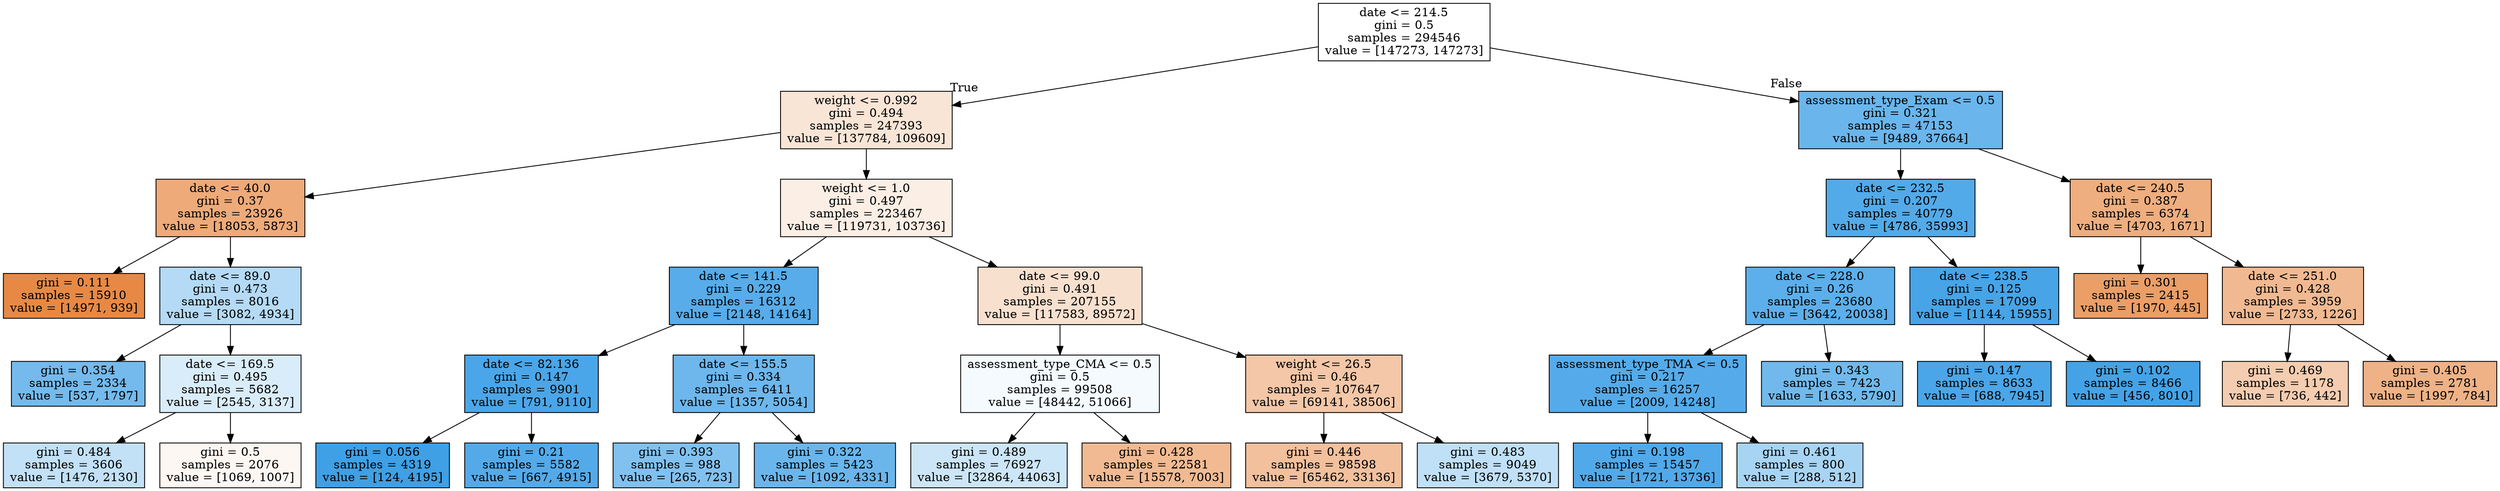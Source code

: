 digraph Tree {
node [shape=box, style="filled", color="black"] ;
0 [label="date <= 214.5\ngini = 0.5\nsamples = 294546\nvalue = [147273, 147273]", fillcolor="#e5813900"] ;
1 [label="weight <= 0.992\ngini = 0.494\nsamples = 247393\nvalue = [137784, 109609]", fillcolor="#e5813934"] ;
0 -> 1 [labeldistance=2.5, labelangle=45, headlabel="True"] ;
2 [label="date <= 40.0\ngini = 0.37\nsamples = 23926\nvalue = [18053, 5873]", fillcolor="#e58139ac"] ;
1 -> 2 ;
3 [label="gini = 0.111\nsamples = 15910\nvalue = [14971, 939]", fillcolor="#e58139ef"] ;
2 -> 3 ;
4 [label="date <= 89.0\ngini = 0.473\nsamples = 8016\nvalue = [3082, 4934]", fillcolor="#399de560"] ;
2 -> 4 ;
5 [label="gini = 0.354\nsamples = 2334\nvalue = [537, 1797]", fillcolor="#399de5b3"] ;
4 -> 5 ;
6 [label="date <= 169.5\ngini = 0.495\nsamples = 5682\nvalue = [2545, 3137]", fillcolor="#399de530"] ;
4 -> 6 ;
7 [label="gini = 0.484\nsamples = 3606\nvalue = [1476, 2130]", fillcolor="#399de54e"] ;
6 -> 7 ;
8 [label="gini = 0.5\nsamples = 2076\nvalue = [1069, 1007]", fillcolor="#e581390f"] ;
6 -> 8 ;
9 [label="weight <= 1.0\ngini = 0.497\nsamples = 223467\nvalue = [119731, 103736]", fillcolor="#e5813922"] ;
1 -> 9 ;
10 [label="date <= 141.5\ngini = 0.229\nsamples = 16312\nvalue = [2148, 14164]", fillcolor="#399de5d8"] ;
9 -> 10 ;
11 [label="date <= 82.136\ngini = 0.147\nsamples = 9901\nvalue = [791, 9110]", fillcolor="#399de5e9"] ;
10 -> 11 ;
12 [label="gini = 0.056\nsamples = 4319\nvalue = [124, 4195]", fillcolor="#399de5f7"] ;
11 -> 12 ;
13 [label="gini = 0.21\nsamples = 5582\nvalue = [667, 4915]", fillcolor="#399de5dc"] ;
11 -> 13 ;
14 [label="date <= 155.5\ngini = 0.334\nsamples = 6411\nvalue = [1357, 5054]", fillcolor="#399de5bb"] ;
10 -> 14 ;
15 [label="gini = 0.393\nsamples = 988\nvalue = [265, 723]", fillcolor="#399de5a2"] ;
14 -> 15 ;
16 [label="gini = 0.322\nsamples = 5423\nvalue = [1092, 4331]", fillcolor="#399de5bf"] ;
14 -> 16 ;
17 [label="date <= 99.0\ngini = 0.491\nsamples = 207155\nvalue = [117583, 89572]", fillcolor="#e581393d"] ;
9 -> 17 ;
18 [label="assessment_type_CMA <= 0.5\ngini = 0.5\nsamples = 99508\nvalue = [48442, 51066]", fillcolor="#399de50d"] ;
17 -> 18 ;
19 [label="gini = 0.489\nsamples = 76927\nvalue = [32864, 44063]", fillcolor="#399de541"] ;
18 -> 19 ;
20 [label="gini = 0.428\nsamples = 22581\nvalue = [15578, 7003]", fillcolor="#e581398c"] ;
18 -> 20 ;
21 [label="weight <= 26.5\ngini = 0.46\nsamples = 107647\nvalue = [69141, 38506]", fillcolor="#e5813971"] ;
17 -> 21 ;
22 [label="gini = 0.446\nsamples = 98598\nvalue = [65462, 33136]", fillcolor="#e581397e"] ;
21 -> 22 ;
23 [label="gini = 0.483\nsamples = 9049\nvalue = [3679, 5370]", fillcolor="#399de550"] ;
21 -> 23 ;
24 [label="assessment_type_Exam <= 0.5\ngini = 0.321\nsamples = 47153\nvalue = [9489, 37664]", fillcolor="#399de5bf"] ;
0 -> 24 [labeldistance=2.5, labelangle=-45, headlabel="False"] ;
25 [label="date <= 232.5\ngini = 0.207\nsamples = 40779\nvalue = [4786, 35993]", fillcolor="#399de5dd"] ;
24 -> 25 ;
26 [label="date <= 228.0\ngini = 0.26\nsamples = 23680\nvalue = [3642, 20038]", fillcolor="#399de5d1"] ;
25 -> 26 ;
27 [label="assessment_type_TMA <= 0.5\ngini = 0.217\nsamples = 16257\nvalue = [2009, 14248]", fillcolor="#399de5db"] ;
26 -> 27 ;
28 [label="gini = 0.198\nsamples = 15457\nvalue = [1721, 13736]", fillcolor="#399de5df"] ;
27 -> 28 ;
29 [label="gini = 0.461\nsamples = 800\nvalue = [288, 512]", fillcolor="#399de570"] ;
27 -> 29 ;
30 [label="gini = 0.343\nsamples = 7423\nvalue = [1633, 5790]", fillcolor="#399de5b7"] ;
26 -> 30 ;
31 [label="date <= 238.5\ngini = 0.125\nsamples = 17099\nvalue = [1144, 15955]", fillcolor="#399de5ed"] ;
25 -> 31 ;
32 [label="gini = 0.147\nsamples = 8633\nvalue = [688, 7945]", fillcolor="#399de5e9"] ;
31 -> 32 ;
33 [label="gini = 0.102\nsamples = 8466\nvalue = [456, 8010]", fillcolor="#399de5f0"] ;
31 -> 33 ;
34 [label="date <= 240.5\ngini = 0.387\nsamples = 6374\nvalue = [4703, 1671]", fillcolor="#e58139a4"] ;
24 -> 34 ;
35 [label="gini = 0.301\nsamples = 2415\nvalue = [1970, 445]", fillcolor="#e58139c5"] ;
34 -> 35 ;
36 [label="date <= 251.0\ngini = 0.428\nsamples = 3959\nvalue = [2733, 1226]", fillcolor="#e581398d"] ;
34 -> 36 ;
37 [label="gini = 0.469\nsamples = 1178\nvalue = [736, 442]", fillcolor="#e5813966"] ;
36 -> 37 ;
38 [label="gini = 0.405\nsamples = 2781\nvalue = [1997, 784]", fillcolor="#e581399b"] ;
36 -> 38 ;
}